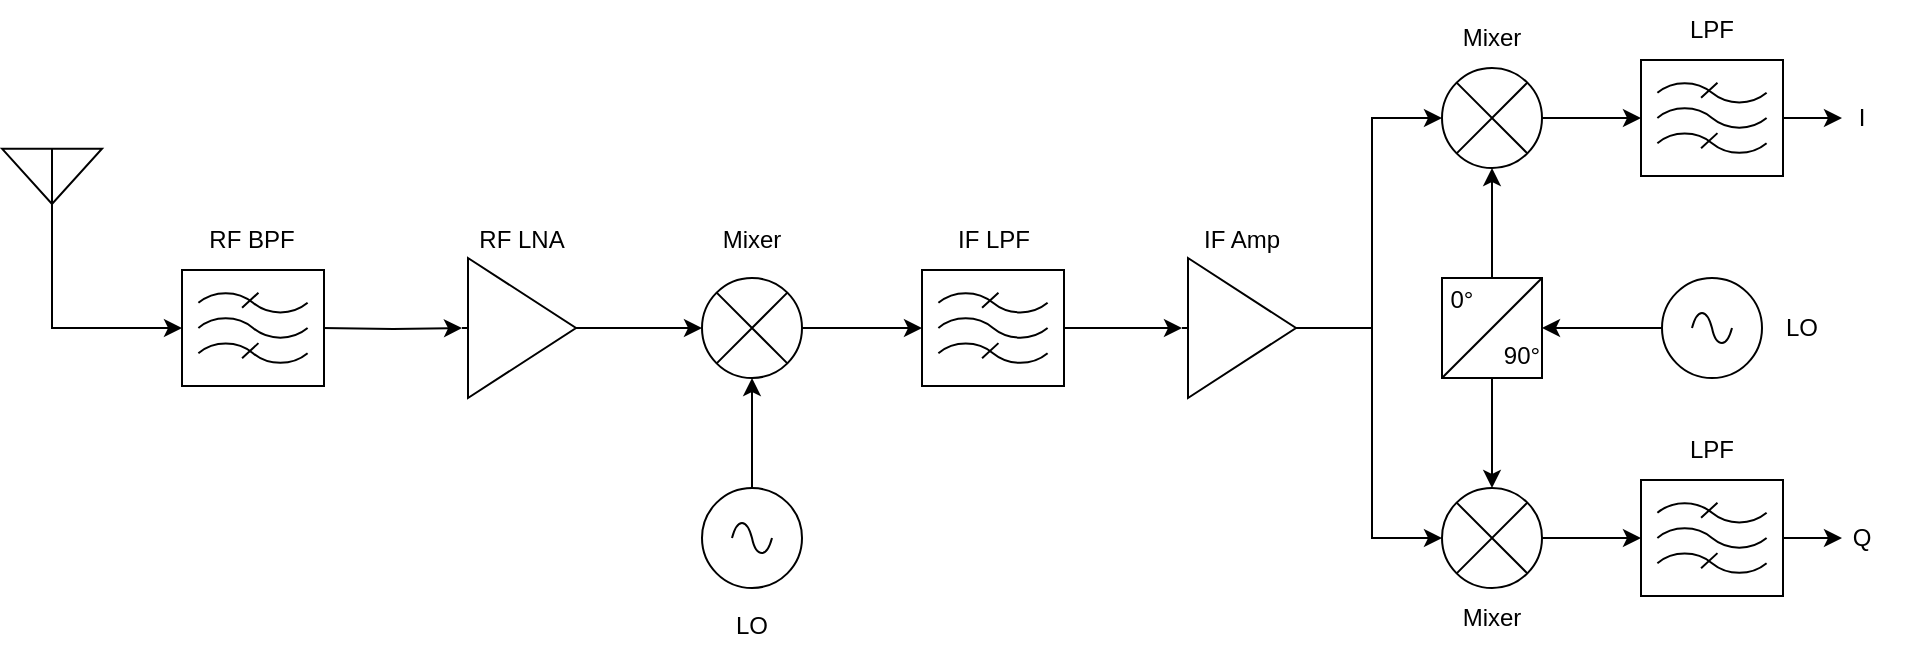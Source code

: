 <mxfile version="24.8.3">
  <diagram name="Page-1" id="zT0M7SMB6z9qxpsJ-Omt">
    <mxGraphModel dx="879" dy="550" grid="1" gridSize="10" guides="1" tooltips="1" connect="1" arrows="1" fold="1" page="1" pageScale="1" pageWidth="850" pageHeight="1100" math="0" shadow="0">
      <root>
        <mxCell id="0" />
        <mxCell id="1" parent="0" />
        <mxCell id="dGMlPyoEv6RWTaXQxsTw-6" style="edgeStyle=orthogonalEdgeStyle;rounded=0;orthogonalLoop=1;jettySize=auto;html=1;entryX=0;entryY=0.5;entryDx=0;entryDy=0;entryPerimeter=0;" edge="1" parent="1" source="dGMlPyoEv6RWTaXQxsTw-1">
          <mxGeometry relative="1" as="geometry">
            <mxPoint x="220" y="220" as="targetPoint" />
            <Array as="points">
              <mxPoint x="155" y="220" />
            </Array>
          </mxGeometry>
        </mxCell>
        <mxCell id="dGMlPyoEv6RWTaXQxsTw-1" value="" style="verticalLabelPosition=bottom;shadow=0;dashed=0;align=center;html=1;verticalAlign=top;shape=mxgraph.electrical.radio.aerial_-_antenna_2;" vertex="1" parent="1">
          <mxGeometry x="130" y="130" width="50" height="70" as="geometry" />
        </mxCell>
        <mxCell id="dGMlPyoEv6RWTaXQxsTw-7" value="" style="verticalLabelPosition=bottom;shadow=0;dashed=0;align=center;html=1;verticalAlign=top;shape=mxgraph.electrical.abstract.amplifier;" vertex="1" parent="1">
          <mxGeometry x="360" y="185" width="60" height="70" as="geometry" />
        </mxCell>
        <mxCell id="dGMlPyoEv6RWTaXQxsTw-8" style="edgeStyle=orthogonalEdgeStyle;rounded=0;orthogonalLoop=1;jettySize=auto;html=1;entryX=0;entryY=0.5;entryDx=0;entryDy=0;entryPerimeter=0;" edge="1" parent="1" target="dGMlPyoEv6RWTaXQxsTw-7">
          <mxGeometry relative="1" as="geometry">
            <mxPoint x="290" y="220" as="sourcePoint" />
          </mxGeometry>
        </mxCell>
        <mxCell id="dGMlPyoEv6RWTaXQxsTw-9" value="" style="verticalLabelPosition=bottom;shadow=0;dashed=0;align=center;html=1;verticalAlign=top;shape=mxgraph.electrical.abstract.multiplier;" vertex="1" parent="1">
          <mxGeometry x="480" y="195" width="50" height="50" as="geometry" />
        </mxCell>
        <mxCell id="dGMlPyoEv6RWTaXQxsTw-10" value="" style="pointerEvents=1;verticalLabelPosition=bottom;shadow=0;dashed=0;align=center;html=1;verticalAlign=top;shape=mxgraph.electrical.signal_sources.source;aspect=fixed;points=[[0.5,0,0],[1,0.5,0],[0.5,1,0],[0,0.5,0]];elSignalType=ac;" vertex="1" parent="1">
          <mxGeometry x="480" y="300" width="50" height="50" as="geometry" />
        </mxCell>
        <mxCell id="dGMlPyoEv6RWTaXQxsTw-11" style="edgeStyle=orthogonalEdgeStyle;rounded=0;orthogonalLoop=1;jettySize=auto;html=1;entryX=0.5;entryY=1;entryDx=0;entryDy=0;entryPerimeter=0;" edge="1" parent="1" source="dGMlPyoEv6RWTaXQxsTw-10" target="dGMlPyoEv6RWTaXQxsTw-9">
          <mxGeometry relative="1" as="geometry" />
        </mxCell>
        <mxCell id="dGMlPyoEv6RWTaXQxsTw-12" style="edgeStyle=orthogonalEdgeStyle;rounded=0;orthogonalLoop=1;jettySize=auto;html=1;entryX=0;entryY=0.5;entryDx=0;entryDy=0;entryPerimeter=0;" edge="1" parent="1" source="dGMlPyoEv6RWTaXQxsTw-7" target="dGMlPyoEv6RWTaXQxsTw-9">
          <mxGeometry relative="1" as="geometry" />
        </mxCell>
        <mxCell id="dGMlPyoEv6RWTaXQxsTw-14" value="" style="verticalLabelPosition=bottom;shadow=0;dashed=0;align=center;html=1;verticalAlign=top;shape=mxgraph.electrical.abstract.filter;" vertex="1" parent="1">
          <mxGeometry x="220" y="191" width="71" height="58" as="geometry" />
        </mxCell>
        <mxCell id="dGMlPyoEv6RWTaXQxsTw-16" value="" style="verticalLabelPosition=bottom;shadow=0;dashed=0;align=center;html=1;verticalAlign=top;shape=mxgraph.electrical.abstract.filter;" vertex="1" parent="1">
          <mxGeometry x="590" y="191" width="71" height="58" as="geometry" />
        </mxCell>
        <mxCell id="dGMlPyoEv6RWTaXQxsTw-17" style="edgeStyle=orthogonalEdgeStyle;rounded=0;orthogonalLoop=1;jettySize=auto;html=1;entryX=0;entryY=0.5;entryDx=0;entryDy=0;entryPerimeter=0;" edge="1" parent="1" source="dGMlPyoEv6RWTaXQxsTw-9" target="dGMlPyoEv6RWTaXQxsTw-16">
          <mxGeometry relative="1" as="geometry" />
        </mxCell>
        <mxCell id="dGMlPyoEv6RWTaXQxsTw-18" value="" style="verticalLabelPosition=bottom;shadow=0;dashed=0;align=center;html=1;verticalAlign=top;shape=mxgraph.electrical.abstract.amplifier;" vertex="1" parent="1">
          <mxGeometry x="720" y="185" width="60" height="70" as="geometry" />
        </mxCell>
        <mxCell id="dGMlPyoEv6RWTaXQxsTw-19" style="edgeStyle=orthogonalEdgeStyle;rounded=0;orthogonalLoop=1;jettySize=auto;html=1;entryX=0;entryY=0.5;entryDx=0;entryDy=0;entryPerimeter=0;" edge="1" parent="1" source="dGMlPyoEv6RWTaXQxsTw-16" target="dGMlPyoEv6RWTaXQxsTw-18">
          <mxGeometry relative="1" as="geometry" />
        </mxCell>
        <mxCell id="dGMlPyoEv6RWTaXQxsTw-20" value="" style="verticalLabelPosition=bottom;shadow=0;dashed=0;align=center;html=1;verticalAlign=top;shape=mxgraph.electrical.abstract.multiplier;" vertex="1" parent="1">
          <mxGeometry x="850" y="90" width="50" height="50" as="geometry" />
        </mxCell>
        <mxCell id="dGMlPyoEv6RWTaXQxsTw-21" value="" style="verticalLabelPosition=bottom;shadow=0;dashed=0;align=center;html=1;verticalAlign=top;shape=mxgraph.electrical.abstract.multiplier;" vertex="1" parent="1">
          <mxGeometry x="850" y="300" width="50" height="50" as="geometry" />
        </mxCell>
        <mxCell id="dGMlPyoEv6RWTaXQxsTw-22" style="edgeStyle=orthogonalEdgeStyle;rounded=0;orthogonalLoop=1;jettySize=auto;html=1;entryX=0;entryY=0.5;entryDx=0;entryDy=0;entryPerimeter=0;" edge="1" parent="1" source="dGMlPyoEv6RWTaXQxsTw-18" target="dGMlPyoEv6RWTaXQxsTw-20">
          <mxGeometry relative="1" as="geometry" />
        </mxCell>
        <mxCell id="dGMlPyoEv6RWTaXQxsTw-23" style="edgeStyle=orthogonalEdgeStyle;rounded=0;orthogonalLoop=1;jettySize=auto;html=1;entryX=0;entryY=0.5;entryDx=0;entryDy=0;entryPerimeter=0;" edge="1" parent="1" source="dGMlPyoEv6RWTaXQxsTw-18" target="dGMlPyoEv6RWTaXQxsTw-21">
          <mxGeometry relative="1" as="geometry" />
        </mxCell>
        <mxCell id="dGMlPyoEv6RWTaXQxsTw-24" value="" style="rounded=0;whiteSpace=wrap;html=1;" vertex="1" parent="1">
          <mxGeometry x="850" y="195" width="50" height="50" as="geometry" />
        </mxCell>
        <mxCell id="dGMlPyoEv6RWTaXQxsTw-28" style="edgeStyle=orthogonalEdgeStyle;rounded=0;orthogonalLoop=1;jettySize=auto;html=1;entryX=0.5;entryY=0;entryDx=0;entryDy=0;entryPerimeter=0;" edge="1" parent="1" source="dGMlPyoEv6RWTaXQxsTw-24" target="dGMlPyoEv6RWTaXQxsTw-21">
          <mxGeometry relative="1" as="geometry" />
        </mxCell>
        <mxCell id="dGMlPyoEv6RWTaXQxsTw-29" style="edgeStyle=orthogonalEdgeStyle;rounded=0;orthogonalLoop=1;jettySize=auto;html=1;entryX=0.5;entryY=1;entryDx=0;entryDy=0;entryPerimeter=0;" edge="1" parent="1" source="dGMlPyoEv6RWTaXQxsTw-24" target="dGMlPyoEv6RWTaXQxsTw-20">
          <mxGeometry relative="1" as="geometry" />
        </mxCell>
        <mxCell id="dGMlPyoEv6RWTaXQxsTw-30" value="" style="endArrow=none;html=1;rounded=0;entryX=1;entryY=0;entryDx=0;entryDy=0;exitX=0;exitY=1;exitDx=0;exitDy=0;" edge="1" parent="1" source="dGMlPyoEv6RWTaXQxsTw-24" target="dGMlPyoEv6RWTaXQxsTw-24">
          <mxGeometry width="50" height="50" relative="1" as="geometry">
            <mxPoint x="840" y="270" as="sourcePoint" />
            <mxPoint x="890" y="220" as="targetPoint" />
          </mxGeometry>
        </mxCell>
        <mxCell id="dGMlPyoEv6RWTaXQxsTw-31" value="0°" style="text;html=1;align=center;verticalAlign=middle;whiteSpace=wrap;rounded=0;" vertex="1" parent="1">
          <mxGeometry x="830" y="191" width="60" height="30" as="geometry" />
        </mxCell>
        <mxCell id="dGMlPyoEv6RWTaXQxsTw-32" value="90°" style="text;html=1;align=center;verticalAlign=middle;whiteSpace=wrap;rounded=0;" vertex="1" parent="1">
          <mxGeometry x="860" y="219" width="60" height="30" as="geometry" />
        </mxCell>
        <mxCell id="dGMlPyoEv6RWTaXQxsTw-34" style="edgeStyle=orthogonalEdgeStyle;rounded=0;orthogonalLoop=1;jettySize=auto;html=1;entryX=1;entryY=0.5;entryDx=0;entryDy=0;" edge="1" parent="1" source="dGMlPyoEv6RWTaXQxsTw-33" target="dGMlPyoEv6RWTaXQxsTw-24">
          <mxGeometry relative="1" as="geometry" />
        </mxCell>
        <mxCell id="dGMlPyoEv6RWTaXQxsTw-33" value="" style="pointerEvents=1;verticalLabelPosition=bottom;shadow=0;dashed=0;align=center;html=1;verticalAlign=top;shape=mxgraph.electrical.signal_sources.source;aspect=fixed;points=[[0.5,0,0],[1,0.5,0],[0.5,1,0],[0,0.5,0]];elSignalType=ac;" vertex="1" parent="1">
          <mxGeometry x="960" y="195" width="50" height="50" as="geometry" />
        </mxCell>
        <mxCell id="dGMlPyoEv6RWTaXQxsTw-39" style="edgeStyle=orthogonalEdgeStyle;rounded=0;orthogonalLoop=1;jettySize=auto;html=1;" edge="1" parent="1" source="dGMlPyoEv6RWTaXQxsTw-35">
          <mxGeometry relative="1" as="geometry">
            <mxPoint x="1050" y="115" as="targetPoint" />
          </mxGeometry>
        </mxCell>
        <mxCell id="dGMlPyoEv6RWTaXQxsTw-35" value="" style="verticalLabelPosition=bottom;shadow=0;dashed=0;align=center;html=1;verticalAlign=top;shape=mxgraph.electrical.abstract.filter;" vertex="1" parent="1">
          <mxGeometry x="949.5" y="86" width="71" height="58" as="geometry" />
        </mxCell>
        <mxCell id="dGMlPyoEv6RWTaXQxsTw-40" style="edgeStyle=orthogonalEdgeStyle;rounded=0;orthogonalLoop=1;jettySize=auto;html=1;" edge="1" parent="1" source="dGMlPyoEv6RWTaXQxsTw-36">
          <mxGeometry relative="1" as="geometry">
            <mxPoint x="1050" y="325.0" as="targetPoint" />
          </mxGeometry>
        </mxCell>
        <mxCell id="dGMlPyoEv6RWTaXQxsTw-36" value="" style="verticalLabelPosition=bottom;shadow=0;dashed=0;align=center;html=1;verticalAlign=top;shape=mxgraph.electrical.abstract.filter;" vertex="1" parent="1">
          <mxGeometry x="949.5" y="296" width="71" height="58" as="geometry" />
        </mxCell>
        <mxCell id="dGMlPyoEv6RWTaXQxsTw-37" style="edgeStyle=orthogonalEdgeStyle;rounded=0;orthogonalLoop=1;jettySize=auto;html=1;entryX=0;entryY=0.5;entryDx=0;entryDy=0;entryPerimeter=0;" edge="1" parent="1" source="dGMlPyoEv6RWTaXQxsTw-21" target="dGMlPyoEv6RWTaXQxsTw-36">
          <mxGeometry relative="1" as="geometry" />
        </mxCell>
        <mxCell id="dGMlPyoEv6RWTaXQxsTw-38" style="edgeStyle=orthogonalEdgeStyle;rounded=0;orthogonalLoop=1;jettySize=auto;html=1;entryX=0;entryY=0.5;entryDx=0;entryDy=0;entryPerimeter=0;" edge="1" parent="1" source="dGMlPyoEv6RWTaXQxsTw-20" target="dGMlPyoEv6RWTaXQxsTw-35">
          <mxGeometry relative="1" as="geometry" />
        </mxCell>
        <mxCell id="dGMlPyoEv6RWTaXQxsTw-41" value="Q" style="text;html=1;align=center;verticalAlign=middle;whiteSpace=wrap;rounded=0;" vertex="1" parent="1">
          <mxGeometry x="1030" y="310" width="60" height="30" as="geometry" />
        </mxCell>
        <mxCell id="dGMlPyoEv6RWTaXQxsTw-42" value="I" style="text;html=1;align=center;verticalAlign=middle;whiteSpace=wrap;rounded=0;" vertex="1" parent="1">
          <mxGeometry x="1030" y="100" width="60" height="30" as="geometry" />
        </mxCell>
        <mxCell id="dGMlPyoEv6RWTaXQxsTw-43" value="RF BPF" style="text;html=1;align=center;verticalAlign=middle;whiteSpace=wrap;rounded=0;" vertex="1" parent="1">
          <mxGeometry x="225" y="161" width="60" height="30" as="geometry" />
        </mxCell>
        <mxCell id="dGMlPyoEv6RWTaXQxsTw-44" value="RF LNA" style="text;html=1;align=center;verticalAlign=middle;whiteSpace=wrap;rounded=0;" vertex="1" parent="1">
          <mxGeometry x="360" y="161" width="60" height="30" as="geometry" />
        </mxCell>
        <mxCell id="dGMlPyoEv6RWTaXQxsTw-45" value="Mixer" style="text;html=1;align=center;verticalAlign=middle;whiteSpace=wrap;rounded=0;" vertex="1" parent="1">
          <mxGeometry x="475" y="161" width="60" height="30" as="geometry" />
        </mxCell>
        <mxCell id="dGMlPyoEv6RWTaXQxsTw-47" value="LO" style="text;html=1;align=center;verticalAlign=middle;whiteSpace=wrap;rounded=0;" vertex="1" parent="1">
          <mxGeometry x="475" y="354" width="60" height="30" as="geometry" />
        </mxCell>
        <mxCell id="dGMlPyoEv6RWTaXQxsTw-48" value="IF LPF" style="text;html=1;align=center;verticalAlign=middle;whiteSpace=wrap;rounded=0;" vertex="1" parent="1">
          <mxGeometry x="596" y="161" width="60" height="30" as="geometry" />
        </mxCell>
        <mxCell id="dGMlPyoEv6RWTaXQxsTw-49" value="IF Amp" style="text;html=1;align=center;verticalAlign=middle;whiteSpace=wrap;rounded=0;" vertex="1" parent="1">
          <mxGeometry x="720" y="161" width="60" height="30" as="geometry" />
        </mxCell>
        <mxCell id="dGMlPyoEv6RWTaXQxsTw-50" value="LO" style="text;html=1;align=center;verticalAlign=middle;whiteSpace=wrap;rounded=0;" vertex="1" parent="1">
          <mxGeometry x="1000" y="205" width="60" height="30" as="geometry" />
        </mxCell>
        <mxCell id="dGMlPyoEv6RWTaXQxsTw-51" value="Mixer" style="text;html=1;align=center;verticalAlign=middle;whiteSpace=wrap;rounded=0;" vertex="1" parent="1">
          <mxGeometry x="845" y="60" width="60" height="30" as="geometry" />
        </mxCell>
        <mxCell id="dGMlPyoEv6RWTaXQxsTw-52" value="Mixer" style="text;html=1;align=center;verticalAlign=middle;whiteSpace=wrap;rounded=0;" vertex="1" parent="1">
          <mxGeometry x="845" y="350" width="60" height="30" as="geometry" />
        </mxCell>
        <mxCell id="dGMlPyoEv6RWTaXQxsTw-53" value="&lt;div&gt;LPF&lt;/div&gt;" style="text;html=1;align=center;verticalAlign=middle;whiteSpace=wrap;rounded=0;" vertex="1" parent="1">
          <mxGeometry x="955" y="266" width="60" height="30" as="geometry" />
        </mxCell>
        <mxCell id="dGMlPyoEv6RWTaXQxsTw-54" value="LPF" style="text;html=1;align=center;verticalAlign=middle;whiteSpace=wrap;rounded=0;" vertex="1" parent="1">
          <mxGeometry x="955" y="56" width="60" height="30" as="geometry" />
        </mxCell>
      </root>
    </mxGraphModel>
  </diagram>
</mxfile>
